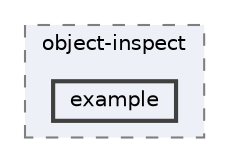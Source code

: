 digraph "example"
{
 // INTERACTIVE_SVG=YES
 // LATEX_PDF_SIZE
  bgcolor="transparent";
  edge [fontname=Helvetica,fontsize=10,labelfontname=Helvetica,labelfontsize=10];
  node [fontname=Helvetica,fontsize=10,shape=box,height=0.2,width=0.4];
  compound=true
  subgraph clusterdir_d0ad7381fcb1eeebac7bcf20a1853ab7 {
    graph [ bgcolor="#edf0f7", pencolor="grey50", label="object-inspect", fontname=Helvetica,fontsize=10 style="filled,dashed", URL="dir_d0ad7381fcb1eeebac7bcf20a1853ab7.html",tooltip=""]
  dir_7300da4163d559b5ee46ff50f6de8345 [label="example", fillcolor="#edf0f7", color="grey25", style="filled,bold", URL="dir_7300da4163d559b5ee46ff50f6de8345.html",tooltip=""];
  }
}
